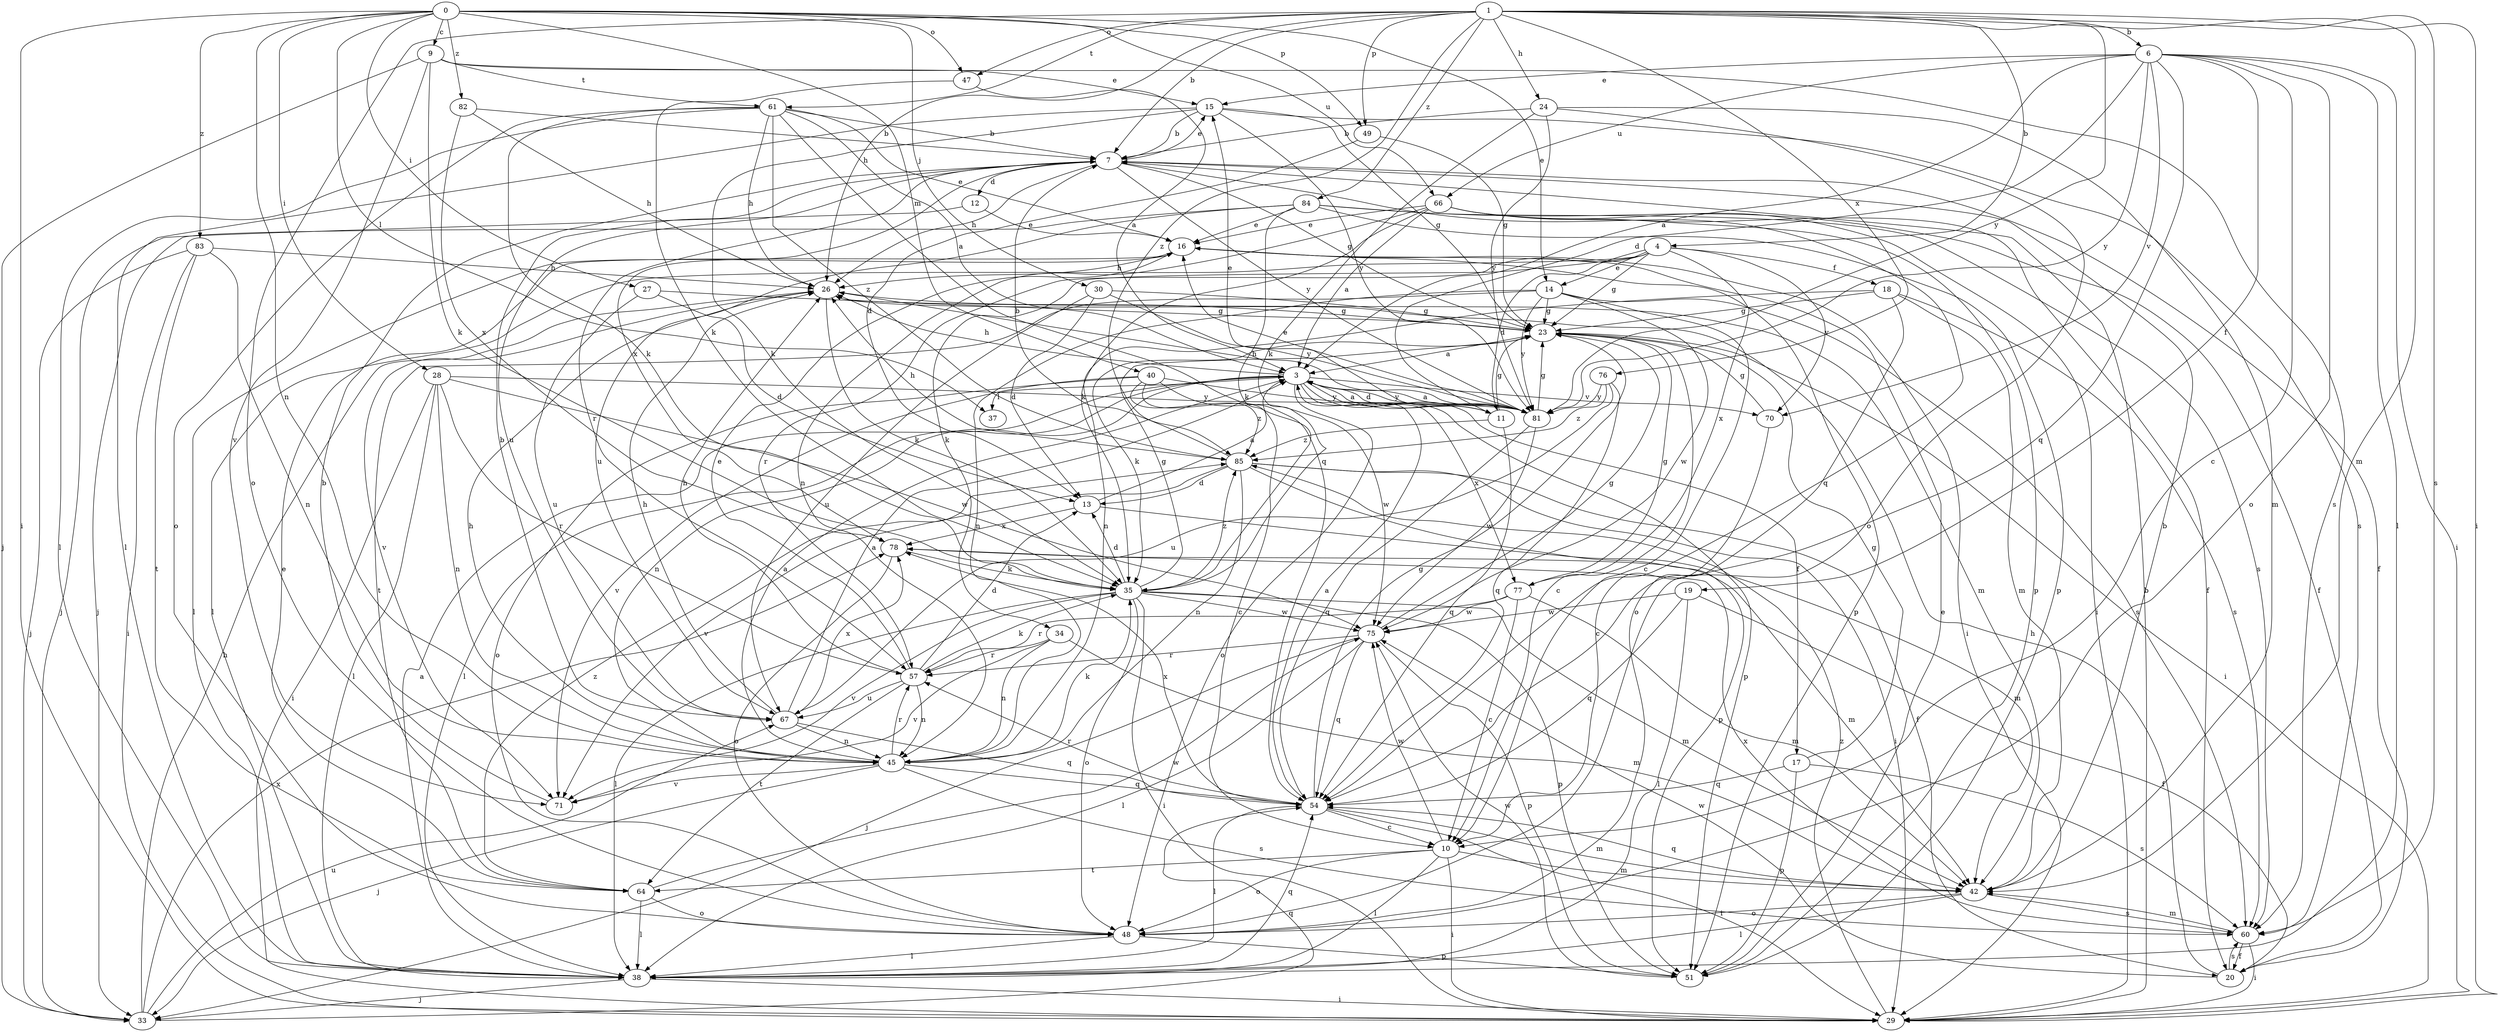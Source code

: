 strict digraph  {
0;
1;
3;
4;
6;
7;
9;
10;
11;
12;
13;
14;
15;
16;
17;
18;
19;
20;
23;
24;
26;
27;
28;
29;
30;
33;
34;
35;
37;
38;
40;
42;
45;
47;
48;
49;
51;
54;
57;
60;
61;
64;
66;
67;
70;
71;
75;
76;
77;
78;
81;
82;
83;
84;
85;
0 -> 9  [label=c];
0 -> 14  [label=e];
0 -> 27  [label=i];
0 -> 28  [label=i];
0 -> 29  [label=i];
0 -> 30  [label=j];
0 -> 37  [label=l];
0 -> 40  [label=m];
0 -> 45  [label=n];
0 -> 47  [label=o];
0 -> 49  [label=p];
0 -> 66  [label=u];
0 -> 82  [label=z];
0 -> 83  [label=z];
1 -> 4  [label=b];
1 -> 6  [label=b];
1 -> 7  [label=b];
1 -> 24  [label=h];
1 -> 26  [label=h];
1 -> 29  [label=i];
1 -> 42  [label=m];
1 -> 47  [label=o];
1 -> 48  [label=o];
1 -> 49  [label=p];
1 -> 60  [label=s];
1 -> 61  [label=t];
1 -> 76  [label=x];
1 -> 81  [label=y];
1 -> 84  [label=z];
1 -> 85  [label=z];
3 -> 11  [label=d];
3 -> 17  [label=f];
3 -> 26  [label=h];
3 -> 37  [label=l];
3 -> 38  [label=l];
3 -> 45  [label=n];
3 -> 48  [label=o];
3 -> 51  [label=p];
3 -> 70  [label=v];
3 -> 77  [label=x];
3 -> 81  [label=y];
4 -> 11  [label=d];
4 -> 14  [label=e];
4 -> 18  [label=f];
4 -> 23  [label=g];
4 -> 34  [label=k];
4 -> 38  [label=l];
4 -> 57  [label=r];
4 -> 70  [label=v];
4 -> 77  [label=x];
6 -> 3  [label=a];
6 -> 10  [label=c];
6 -> 11  [label=d];
6 -> 15  [label=e];
6 -> 19  [label=f];
6 -> 29  [label=i];
6 -> 38  [label=l];
6 -> 48  [label=o];
6 -> 54  [label=q];
6 -> 66  [label=u];
6 -> 70  [label=v];
6 -> 81  [label=y];
7 -> 12  [label=d];
7 -> 15  [label=e];
7 -> 20  [label=f];
7 -> 23  [label=g];
7 -> 26  [label=h];
7 -> 54  [label=q];
7 -> 57  [label=r];
7 -> 67  [label=u];
7 -> 78  [label=x];
7 -> 81  [label=y];
9 -> 15  [label=e];
9 -> 33  [label=j];
9 -> 35  [label=k];
9 -> 60  [label=s];
9 -> 61  [label=t];
9 -> 71  [label=v];
10 -> 29  [label=i];
10 -> 38  [label=l];
10 -> 42  [label=m];
10 -> 48  [label=o];
10 -> 64  [label=t];
10 -> 75  [label=w];
11 -> 3  [label=a];
11 -> 15  [label=e];
11 -> 23  [label=g];
11 -> 54  [label=q];
11 -> 85  [label=z];
12 -> 16  [label=e];
12 -> 33  [label=j];
13 -> 3  [label=a];
13 -> 42  [label=m];
13 -> 78  [label=x];
14 -> 10  [label=c];
14 -> 23  [label=g];
14 -> 45  [label=n];
14 -> 60  [label=s];
14 -> 64  [label=t];
14 -> 75  [label=w];
14 -> 81  [label=y];
15 -> 7  [label=b];
15 -> 23  [label=g];
15 -> 35  [label=k];
15 -> 38  [label=l];
15 -> 60  [label=s];
15 -> 81  [label=y];
16 -> 26  [label=h];
16 -> 29  [label=i];
16 -> 38  [label=l];
16 -> 51  [label=p];
17 -> 23  [label=g];
17 -> 51  [label=p];
17 -> 54  [label=q];
17 -> 60  [label=s];
18 -> 23  [label=g];
18 -> 42  [label=m];
18 -> 45  [label=n];
18 -> 48  [label=o];
18 -> 60  [label=s];
19 -> 20  [label=f];
19 -> 38  [label=l];
19 -> 54  [label=q];
19 -> 75  [label=w];
20 -> 26  [label=h];
20 -> 60  [label=s];
20 -> 75  [label=w];
23 -> 3  [label=a];
23 -> 10  [label=c];
23 -> 29  [label=i];
23 -> 35  [label=k];
24 -> 7  [label=b];
24 -> 35  [label=k];
24 -> 42  [label=m];
24 -> 48  [label=o];
24 -> 81  [label=y];
26 -> 23  [label=g];
26 -> 35  [label=k];
26 -> 42  [label=m];
26 -> 71  [label=v];
27 -> 13  [label=d];
27 -> 23  [label=g];
27 -> 67  [label=u];
28 -> 29  [label=i];
28 -> 38  [label=l];
28 -> 45  [label=n];
28 -> 57  [label=r];
28 -> 75  [label=w];
28 -> 81  [label=y];
29 -> 7  [label=b];
29 -> 85  [label=z];
30 -> 13  [label=d];
30 -> 23  [label=g];
30 -> 67  [label=u];
30 -> 81  [label=y];
33 -> 26  [label=h];
33 -> 54  [label=q];
33 -> 67  [label=u];
33 -> 78  [label=x];
34 -> 42  [label=m];
34 -> 45  [label=n];
34 -> 57  [label=r];
34 -> 71  [label=v];
35 -> 13  [label=d];
35 -> 23  [label=g];
35 -> 29  [label=i];
35 -> 38  [label=l];
35 -> 42  [label=m];
35 -> 48  [label=o];
35 -> 51  [label=p];
35 -> 71  [label=v];
35 -> 75  [label=w];
35 -> 85  [label=z];
38 -> 3  [label=a];
38 -> 29  [label=i];
38 -> 33  [label=j];
38 -> 54  [label=q];
40 -> 10  [label=c];
40 -> 48  [label=o];
40 -> 71  [label=v];
40 -> 75  [label=w];
40 -> 81  [label=y];
40 -> 85  [label=z];
42 -> 7  [label=b];
42 -> 38  [label=l];
42 -> 48  [label=o];
42 -> 54  [label=q];
42 -> 60  [label=s];
45 -> 3  [label=a];
45 -> 26  [label=h];
45 -> 33  [label=j];
45 -> 35  [label=k];
45 -> 54  [label=q];
45 -> 57  [label=r];
45 -> 60  [label=s];
45 -> 71  [label=v];
47 -> 3  [label=a];
47 -> 35  [label=k];
48 -> 38  [label=l];
48 -> 51  [label=p];
49 -> 13  [label=d];
49 -> 23  [label=g];
51 -> 16  [label=e];
51 -> 75  [label=w];
54 -> 3  [label=a];
54 -> 10  [label=c];
54 -> 23  [label=g];
54 -> 29  [label=i];
54 -> 38  [label=l];
54 -> 42  [label=m];
54 -> 57  [label=r];
54 -> 78  [label=x];
57 -> 13  [label=d];
57 -> 16  [label=e];
57 -> 26  [label=h];
57 -> 35  [label=k];
57 -> 45  [label=n];
57 -> 64  [label=t];
57 -> 67  [label=u];
60 -> 20  [label=f];
60 -> 29  [label=i];
60 -> 42  [label=m];
60 -> 78  [label=x];
61 -> 3  [label=a];
61 -> 7  [label=b];
61 -> 16  [label=e];
61 -> 26  [label=h];
61 -> 35  [label=k];
61 -> 38  [label=l];
61 -> 48  [label=o];
61 -> 54  [label=q];
61 -> 85  [label=z];
64 -> 16  [label=e];
64 -> 38  [label=l];
64 -> 48  [label=o];
64 -> 75  [label=w];
64 -> 85  [label=z];
66 -> 3  [label=a];
66 -> 16  [label=e];
66 -> 20  [label=f];
66 -> 29  [label=i];
66 -> 35  [label=k];
66 -> 45  [label=n];
66 -> 51  [label=p];
67 -> 3  [label=a];
67 -> 7  [label=b];
67 -> 26  [label=h];
67 -> 45  [label=n];
67 -> 54  [label=q];
67 -> 78  [label=x];
70 -> 10  [label=c];
70 -> 23  [label=g];
71 -> 7  [label=b];
75 -> 23  [label=g];
75 -> 33  [label=j];
75 -> 38  [label=l];
75 -> 51  [label=p];
75 -> 54  [label=q];
75 -> 57  [label=r];
76 -> 54  [label=q];
76 -> 67  [label=u];
76 -> 81  [label=y];
76 -> 85  [label=z];
77 -> 10  [label=c];
77 -> 23  [label=g];
77 -> 42  [label=m];
77 -> 57  [label=r];
77 -> 75  [label=w];
78 -> 35  [label=k];
78 -> 42  [label=m];
78 -> 48  [label=o];
81 -> 3  [label=a];
81 -> 16  [label=e];
81 -> 23  [label=g];
81 -> 26  [label=h];
81 -> 54  [label=q];
81 -> 75  [label=w];
82 -> 7  [label=b];
82 -> 26  [label=h];
82 -> 78  [label=x];
83 -> 26  [label=h];
83 -> 29  [label=i];
83 -> 33  [label=j];
83 -> 45  [label=n];
83 -> 64  [label=t];
84 -> 16  [label=e];
84 -> 20  [label=f];
84 -> 33  [label=j];
84 -> 35  [label=k];
84 -> 51  [label=p];
84 -> 60  [label=s];
84 -> 67  [label=u];
85 -> 7  [label=b];
85 -> 13  [label=d];
85 -> 20  [label=f];
85 -> 26  [label=h];
85 -> 29  [label=i];
85 -> 45  [label=n];
85 -> 51  [label=p];
85 -> 71  [label=v];
}
